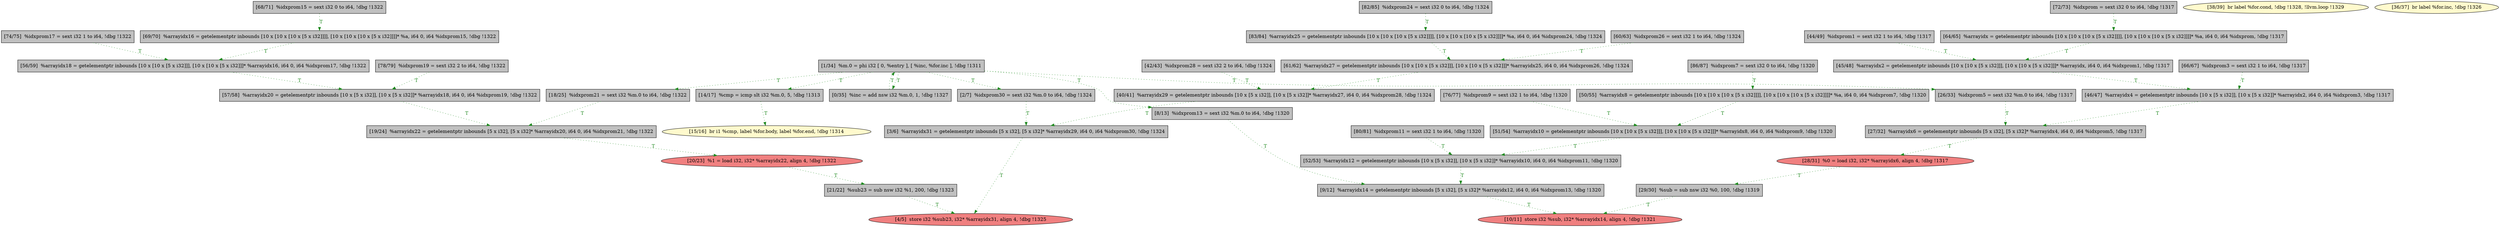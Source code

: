 
digraph G {


node336 [fillcolor=grey,label="[83/84]  %arrayidx25 = getelementptr inbounds [10 x [10 x [10 x [5 x i32]]]], [10 x [10 x [10 x [5 x i32]]]]* %a, i64 0, i64 %idxprom24, !dbg !1324",shape=rectangle,style=filled ]
node335 [fillcolor=lightcoral,label="[10/11]  store i32 %sub, i32* %arrayidx14, align 4, !dbg !1321",shape=ellipse,style=filled ]
node334 [fillcolor=grey,label="[86/87]  %idxprom7 = sext i32 0 to i64, !dbg !1320",shape=rectangle,style=filled ]
node331 [fillcolor=grey,label="[19/24]  %arrayidx22 = getelementptr inbounds [5 x i32], [5 x i32]* %arrayidx20, i64 0, i64 %idxprom21, !dbg !1322",shape=rectangle,style=filled ]
node330 [fillcolor=grey,label="[52/53]  %arrayidx12 = getelementptr inbounds [10 x [5 x i32]], [10 x [5 x i32]]* %arrayidx10, i64 0, i64 %idxprom11, !dbg !1320",shape=rectangle,style=filled ]
node329 [fillcolor=grey,label="[18/25]  %idxprom21 = sext i32 %m.0 to i64, !dbg !1322",shape=rectangle,style=filled ]
node306 [fillcolor=grey,label="[56/59]  %arrayidx18 = getelementptr inbounds [10 x [10 x [5 x i32]]], [10 x [10 x [5 x i32]]]* %arrayidx16, i64 0, i64 %idxprom17, !dbg !1322",shape=rectangle,style=filled ]
node301 [fillcolor=grey,label="[44/49]  %idxprom1 = sext i32 1 to i64, !dbg !1317",shape=rectangle,style=filled ]
node323 [fillcolor=grey,label="[76/77]  %idxprom9 = sext i32 1 to i64, !dbg !1320",shape=rectangle,style=filled ]
node305 [fillcolor=grey,label="[50/55]  %arrayidx8 = getelementptr inbounds [10 x [10 x [10 x [5 x i32]]]], [10 x [10 x [10 x [5 x i32]]]]* %a, i64 0, i64 %idxprom7, !dbg !1320",shape=rectangle,style=filled ]
node300 [fillcolor=grey,label="[42/43]  %idxprom28 = sext i32 2 to i64, !dbg !1324",shape=rectangle,style=filled ]
node304 [fillcolor=grey,label="[46/47]  %arrayidx4 = getelementptr inbounds [10 x [5 x i32]], [10 x [5 x i32]]* %arrayidx2, i64 0, i64 %idxprom3, !dbg !1317",shape=rectangle,style=filled ]
node303 [fillcolor=grey,label="[14/17]  %cmp = icmp slt i32 %m.0, 5, !dbg !1313",shape=rectangle,style=filled ]
node308 [fillcolor=grey,label="[45/48]  %arrayidx2 = getelementptr inbounds [10 x [10 x [5 x i32]]], [10 x [10 x [5 x i32]]]* %arrayidx, i64 0, i64 %idxprom1, !dbg !1317",shape=rectangle,style=filled ]
node322 [fillcolor=grey,label="[74/75]  %idxprom17 = sext i32 1 to i64, !dbg !1322",shape=rectangle,style=filled ]
node328 [fillcolor=grey,label="[80/81]  %idxprom11 = sext i32 1 to i64, !dbg !1320",shape=rectangle,style=filled ]
node307 [fillcolor=grey,label="[60/63]  %idxprom26 = sext i32 1 to i64, !dbg !1324",shape=rectangle,style=filled ]
node299 [fillcolor=grey,label="[40/41]  %arrayidx29 = getelementptr inbounds [10 x [5 x i32]], [10 x [5 x i32]]* %arrayidx27, i64 0, i64 %idxprom28, !dbg !1324",shape=rectangle,style=filled ]
node293 [fillcolor=grey,label="[0/35]  %inc = add nsw i32 %m.0, 1, !dbg !1327",shape=rectangle,style=filled ]
node333 [fillcolor=grey,label="[82/85]  %idxprom24 = sext i32 0 to i64, !dbg !1324",shape=rectangle,style=filled ]
node316 [fillcolor=grey,label="[9/12]  %arrayidx14 = getelementptr inbounds [5 x i32], [5 x i32]* %arrayidx12, i64 0, i64 %idxprom13, !dbg !1320",shape=rectangle,style=filled ]
node319 [fillcolor=grey,label="[61/62]  %arrayidx27 = getelementptr inbounds [10 x [10 x [5 x i32]]], [10 x [10 x [5 x i32]]]* %arrayidx25, i64 0, i64 %idxprom26, !dbg !1324",shape=rectangle,style=filled ]
node318 [fillcolor=grey,label="[68/71]  %idxprom15 = sext i32 0 to i64, !dbg !1322",shape=rectangle,style=filled ]
node295 [fillcolor=lemonchiffon,label="[38/39]  br label %for.cond, !dbg !1328, !llvm.loop !1329",shape=ellipse,style=filled ]
node296 [fillcolor=lightcoral,label="[4/5]  store i32 %sub23, i32* %arrayidx31, align 4, !dbg !1325",shape=ellipse,style=filled ]
node332 [fillcolor=lightcoral,label="[20/23]  %1 = load i32, i32* %arrayidx22, align 4, !dbg !1322",shape=ellipse,style=filled ]
node297 [fillcolor=grey,label="[3/6]  %arrayidx31 = getelementptr inbounds [5 x i32], [5 x i32]* %arrayidx29, i64 0, i64 %idxprom30, !dbg !1324",shape=rectangle,style=filled ]
node294 [fillcolor=lemonchiffon,label="[36/37]  br label %for.inc, !dbg !1326",shape=ellipse,style=filled ]
node298 [fillcolor=grey,label="[2/7]  %idxprom30 = sext i32 %m.0 to i64, !dbg !1324",shape=rectangle,style=filled ]
node320 [fillcolor=grey,label="[72/73]  %idxprom = sext i32 0 to i64, !dbg !1317",shape=rectangle,style=filled ]
node309 [fillcolor=lemonchiffon,label="[15/16]  br i1 %cmp, label %for.body, label %for.end, !dbg !1314",shape=ellipse,style=filled ]
node310 [fillcolor=grey,label="[26/33]  %idxprom5 = sext i32 %m.0 to i64, !dbg !1317",shape=rectangle,style=filled ]
node311 [fillcolor=grey,label="[1/34]  %m.0 = phi i32 [ 0, %entry ], [ %inc, %for.inc ], !dbg !1311",shape=rectangle,style=filled ]
node312 [fillcolor=grey,label="[64/65]  %arrayidx = getelementptr inbounds [10 x [10 x [10 x [5 x i32]]]], [10 x [10 x [10 x [5 x i32]]]]* %a, i64 0, i64 %idxprom, !dbg !1317",shape=rectangle,style=filled ]
node313 [fillcolor=grey,label="[8/13]  %idxprom13 = sext i32 %m.0 to i64, !dbg !1320",shape=rectangle,style=filled ]
node317 [fillcolor=lightcoral,label="[28/31]  %0 = load i32, i32* %arrayidx6, align 4, !dbg !1317",shape=ellipse,style=filled ]
node324 [fillcolor=grey,label="[21/22]  %sub23 = sub nsw i32 %1, 200, !dbg !1323",shape=rectangle,style=filled ]
node325 [fillcolor=grey,label="[78/79]  %idxprom19 = sext i32 2 to i64, !dbg !1322",shape=rectangle,style=filled ]
node302 [fillcolor=grey,label="[27/32]  %arrayidx6 = getelementptr inbounds [5 x i32], [5 x i32]* %arrayidx4, i64 0, i64 %idxprom5, !dbg !1317",shape=rectangle,style=filled ]
node315 [fillcolor=grey,label="[66/67]  %idxprom3 = sext i32 1 to i64, !dbg !1317",shape=rectangle,style=filled ]
node321 [fillcolor=grey,label="[69/70]  %arrayidx16 = getelementptr inbounds [10 x [10 x [10 x [5 x i32]]]], [10 x [10 x [10 x [5 x i32]]]]* %a, i64 0, i64 %idxprom15, !dbg !1322",shape=rectangle,style=filled ]
node314 [fillcolor=grey,label="[29/30]  %sub = sub nsw i32 %0, 100, !dbg !1319",shape=rectangle,style=filled ]
node327 [fillcolor=grey,label="[57/58]  %arrayidx20 = getelementptr inbounds [10 x [5 x i32]], [10 x [5 x i32]]* %arrayidx18, i64 0, i64 %idxprom19, !dbg !1322",shape=rectangle,style=filled ]
node326 [fillcolor=grey,label="[51/54]  %arrayidx10 = getelementptr inbounds [10 x [10 x [5 x i32]]], [10 x [10 x [5 x i32]]]* %arrayidx8, i64 0, i64 %idxprom9, !dbg !1320",shape=rectangle,style=filled ]

node326->node330 [style=dotted,color=forestgreen,label="T",fontcolor=forestgreen ]
node324->node296 [style=dotted,color=forestgreen,label="T",fontcolor=forestgreen ]
node320->node312 [style=dotted,color=forestgreen,label="T",fontcolor=forestgreen ]
node319->node299 [style=dotted,color=forestgreen,label="T",fontcolor=forestgreen ]
node311->node298 [style=dotted,color=forestgreen,label="T",fontcolor=forestgreen ]
node308->node304 [style=dotted,color=forestgreen,label="T",fontcolor=forestgreen ]
node302->node317 [style=dotted,color=forestgreen,label="T",fontcolor=forestgreen ]
node314->node335 [style=dotted,color=forestgreen,label="T",fontcolor=forestgreen ]
node304->node302 [style=dotted,color=forestgreen,label="T",fontcolor=forestgreen ]
node311->node313 [style=dotted,color=forestgreen,label="T",fontcolor=forestgreen ]
node334->node305 [style=dotted,color=forestgreen,label="T",fontcolor=forestgreen ]
node301->node308 [style=dotted,color=forestgreen,label="T",fontcolor=forestgreen ]
node303->node309 [style=dotted,color=forestgreen,label="T",fontcolor=forestgreen ]
node330->node316 [style=dotted,color=forestgreen,label="T",fontcolor=forestgreen ]
node321->node306 [style=dotted,color=forestgreen,label="T",fontcolor=forestgreen ]
node328->node330 [style=dotted,color=forestgreen,label="T",fontcolor=forestgreen ]
node310->node302 [style=dotted,color=forestgreen,label="T",fontcolor=forestgreen ]
node316->node335 [style=dotted,color=forestgreen,label="T",fontcolor=forestgreen ]
node331->node332 [style=dotted,color=forestgreen,label="T",fontcolor=forestgreen ]
node297->node296 [style=dotted,color=forestgreen,label="T",fontcolor=forestgreen ]
node293->node311 [style=dotted,color=forestgreen,label="T",fontcolor=forestgreen ]
node311->node310 [style=dotted,color=forestgreen,label="T",fontcolor=forestgreen ]
node332->node324 [style=dotted,color=forestgreen,label="T",fontcolor=forestgreen ]
node311->node329 [style=dotted,color=forestgreen,label="T",fontcolor=forestgreen ]
node299->node297 [style=dotted,color=forestgreen,label="T",fontcolor=forestgreen ]
node325->node327 [style=dotted,color=forestgreen,label="T",fontcolor=forestgreen ]
node317->node314 [style=dotted,color=forestgreen,label="T",fontcolor=forestgreen ]
node333->node336 [style=dotted,color=forestgreen,label="T",fontcolor=forestgreen ]
node336->node319 [style=dotted,color=forestgreen,label="T",fontcolor=forestgreen ]
node311->node303 [style=dotted,color=forestgreen,label="T",fontcolor=forestgreen ]
node305->node326 [style=dotted,color=forestgreen,label="T",fontcolor=forestgreen ]
node329->node331 [style=dotted,color=forestgreen,label="T",fontcolor=forestgreen ]
node307->node319 [style=dotted,color=forestgreen,label="T",fontcolor=forestgreen ]
node318->node321 [style=dotted,color=forestgreen,label="T",fontcolor=forestgreen ]
node306->node327 [style=dotted,color=forestgreen,label="T",fontcolor=forestgreen ]
node323->node326 [style=dotted,color=forestgreen,label="T",fontcolor=forestgreen ]
node298->node297 [style=dotted,color=forestgreen,label="T",fontcolor=forestgreen ]
node311->node293 [style=dotted,color=forestgreen,label="T",fontcolor=forestgreen ]
node312->node308 [style=dotted,color=forestgreen,label="T",fontcolor=forestgreen ]
node313->node316 [style=dotted,color=forestgreen,label="T",fontcolor=forestgreen ]
node327->node331 [style=dotted,color=forestgreen,label="T",fontcolor=forestgreen ]
node315->node304 [style=dotted,color=forestgreen,label="T",fontcolor=forestgreen ]
node300->node299 [style=dotted,color=forestgreen,label="T",fontcolor=forestgreen ]
node322->node306 [style=dotted,color=forestgreen,label="T",fontcolor=forestgreen ]


}
